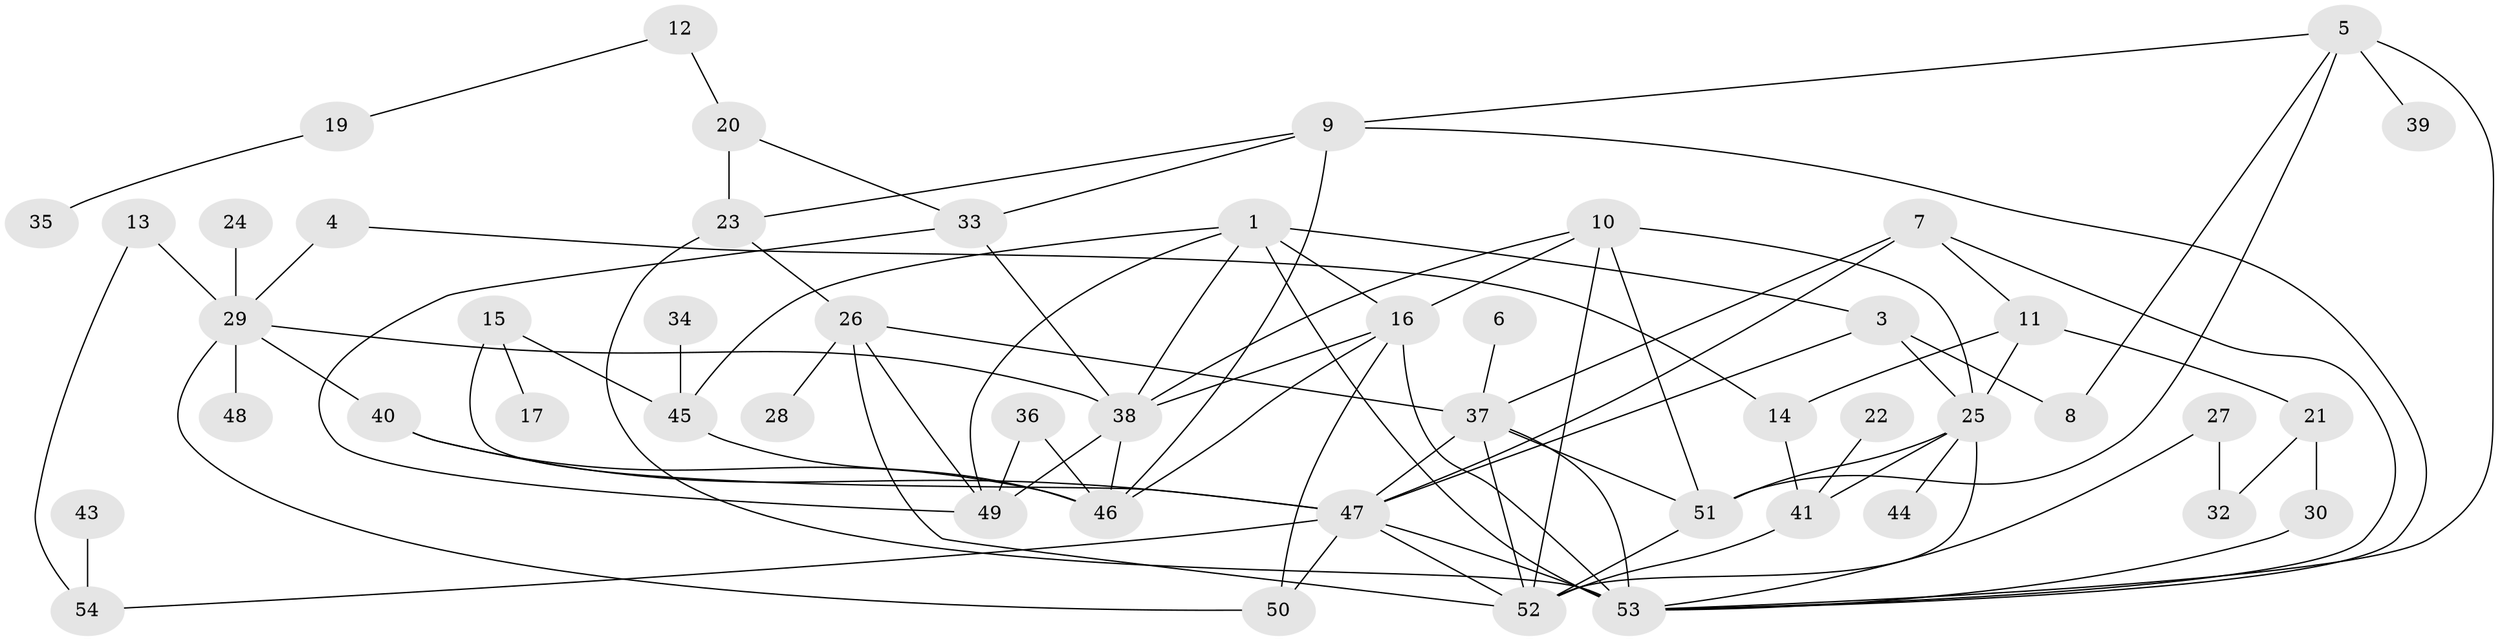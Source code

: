 // original degree distribution, {2: 0.2803738317757009, 7: 0.04672897196261682, 4: 0.14018691588785046, 3: 0.22429906542056074, 0: 0.037383177570093455, 1: 0.16822429906542055, 5: 0.06542056074766354, 6: 0.028037383177570093, 8: 0.009345794392523364}
// Generated by graph-tools (version 1.1) at 2025/00/03/09/25 03:00:46]
// undirected, 50 vertices, 90 edges
graph export_dot {
graph [start="1"]
  node [color=gray90,style=filled];
  1;
  3;
  4;
  5;
  6;
  7;
  8;
  9;
  10;
  11;
  12;
  13;
  14;
  15;
  16;
  17;
  19;
  20;
  21;
  22;
  23;
  24;
  25;
  26;
  27;
  28;
  29;
  30;
  32;
  33;
  34;
  35;
  36;
  37;
  38;
  39;
  40;
  41;
  43;
  44;
  45;
  46;
  47;
  48;
  49;
  50;
  51;
  52;
  53;
  54;
  1 -- 3 [weight=1.0];
  1 -- 16 [weight=1.0];
  1 -- 38 [weight=1.0];
  1 -- 45 [weight=1.0];
  1 -- 49 [weight=1.0];
  1 -- 53 [weight=2.0];
  3 -- 8 [weight=1.0];
  3 -- 25 [weight=1.0];
  3 -- 47 [weight=1.0];
  4 -- 14 [weight=1.0];
  4 -- 29 [weight=2.0];
  5 -- 8 [weight=1.0];
  5 -- 9 [weight=1.0];
  5 -- 39 [weight=1.0];
  5 -- 51 [weight=1.0];
  5 -- 53 [weight=1.0];
  6 -- 37 [weight=1.0];
  7 -- 11 [weight=1.0];
  7 -- 37 [weight=1.0];
  7 -- 47 [weight=1.0];
  7 -- 53 [weight=1.0];
  9 -- 23 [weight=1.0];
  9 -- 33 [weight=1.0];
  9 -- 46 [weight=1.0];
  9 -- 53 [weight=1.0];
  10 -- 16 [weight=1.0];
  10 -- 25 [weight=1.0];
  10 -- 38 [weight=1.0];
  10 -- 51 [weight=1.0];
  10 -- 52 [weight=1.0];
  11 -- 14 [weight=1.0];
  11 -- 21 [weight=1.0];
  11 -- 25 [weight=2.0];
  12 -- 19 [weight=1.0];
  12 -- 20 [weight=1.0];
  13 -- 29 [weight=1.0];
  13 -- 54 [weight=1.0];
  14 -- 41 [weight=1.0];
  15 -- 17 [weight=1.0];
  15 -- 45 [weight=1.0];
  15 -- 47 [weight=2.0];
  16 -- 38 [weight=1.0];
  16 -- 46 [weight=1.0];
  16 -- 50 [weight=1.0];
  16 -- 53 [weight=1.0];
  19 -- 35 [weight=1.0];
  20 -- 23 [weight=1.0];
  20 -- 33 [weight=1.0];
  21 -- 30 [weight=1.0];
  21 -- 32 [weight=1.0];
  22 -- 41 [weight=1.0];
  23 -- 26 [weight=1.0];
  23 -- 53 [weight=2.0];
  24 -- 29 [weight=1.0];
  25 -- 41 [weight=1.0];
  25 -- 44 [weight=1.0];
  25 -- 51 [weight=1.0];
  25 -- 52 [weight=1.0];
  26 -- 28 [weight=1.0];
  26 -- 37 [weight=1.0];
  26 -- 49 [weight=1.0];
  26 -- 52 [weight=1.0];
  27 -- 32 [weight=1.0];
  27 -- 53 [weight=1.0];
  29 -- 38 [weight=1.0];
  29 -- 40 [weight=1.0];
  29 -- 48 [weight=1.0];
  29 -- 50 [weight=1.0];
  30 -- 53 [weight=1.0];
  33 -- 38 [weight=1.0];
  33 -- 49 [weight=1.0];
  34 -- 45 [weight=1.0];
  36 -- 46 [weight=1.0];
  36 -- 49 [weight=2.0];
  37 -- 47 [weight=3.0];
  37 -- 51 [weight=2.0];
  37 -- 52 [weight=1.0];
  37 -- 53 [weight=1.0];
  38 -- 46 [weight=1.0];
  38 -- 49 [weight=1.0];
  40 -- 46 [weight=1.0];
  40 -- 47 [weight=1.0];
  41 -- 52 [weight=1.0];
  43 -- 54 [weight=1.0];
  45 -- 46 [weight=1.0];
  47 -- 50 [weight=1.0];
  47 -- 52 [weight=1.0];
  47 -- 53 [weight=1.0];
  47 -- 54 [weight=1.0];
  51 -- 52 [weight=1.0];
}
